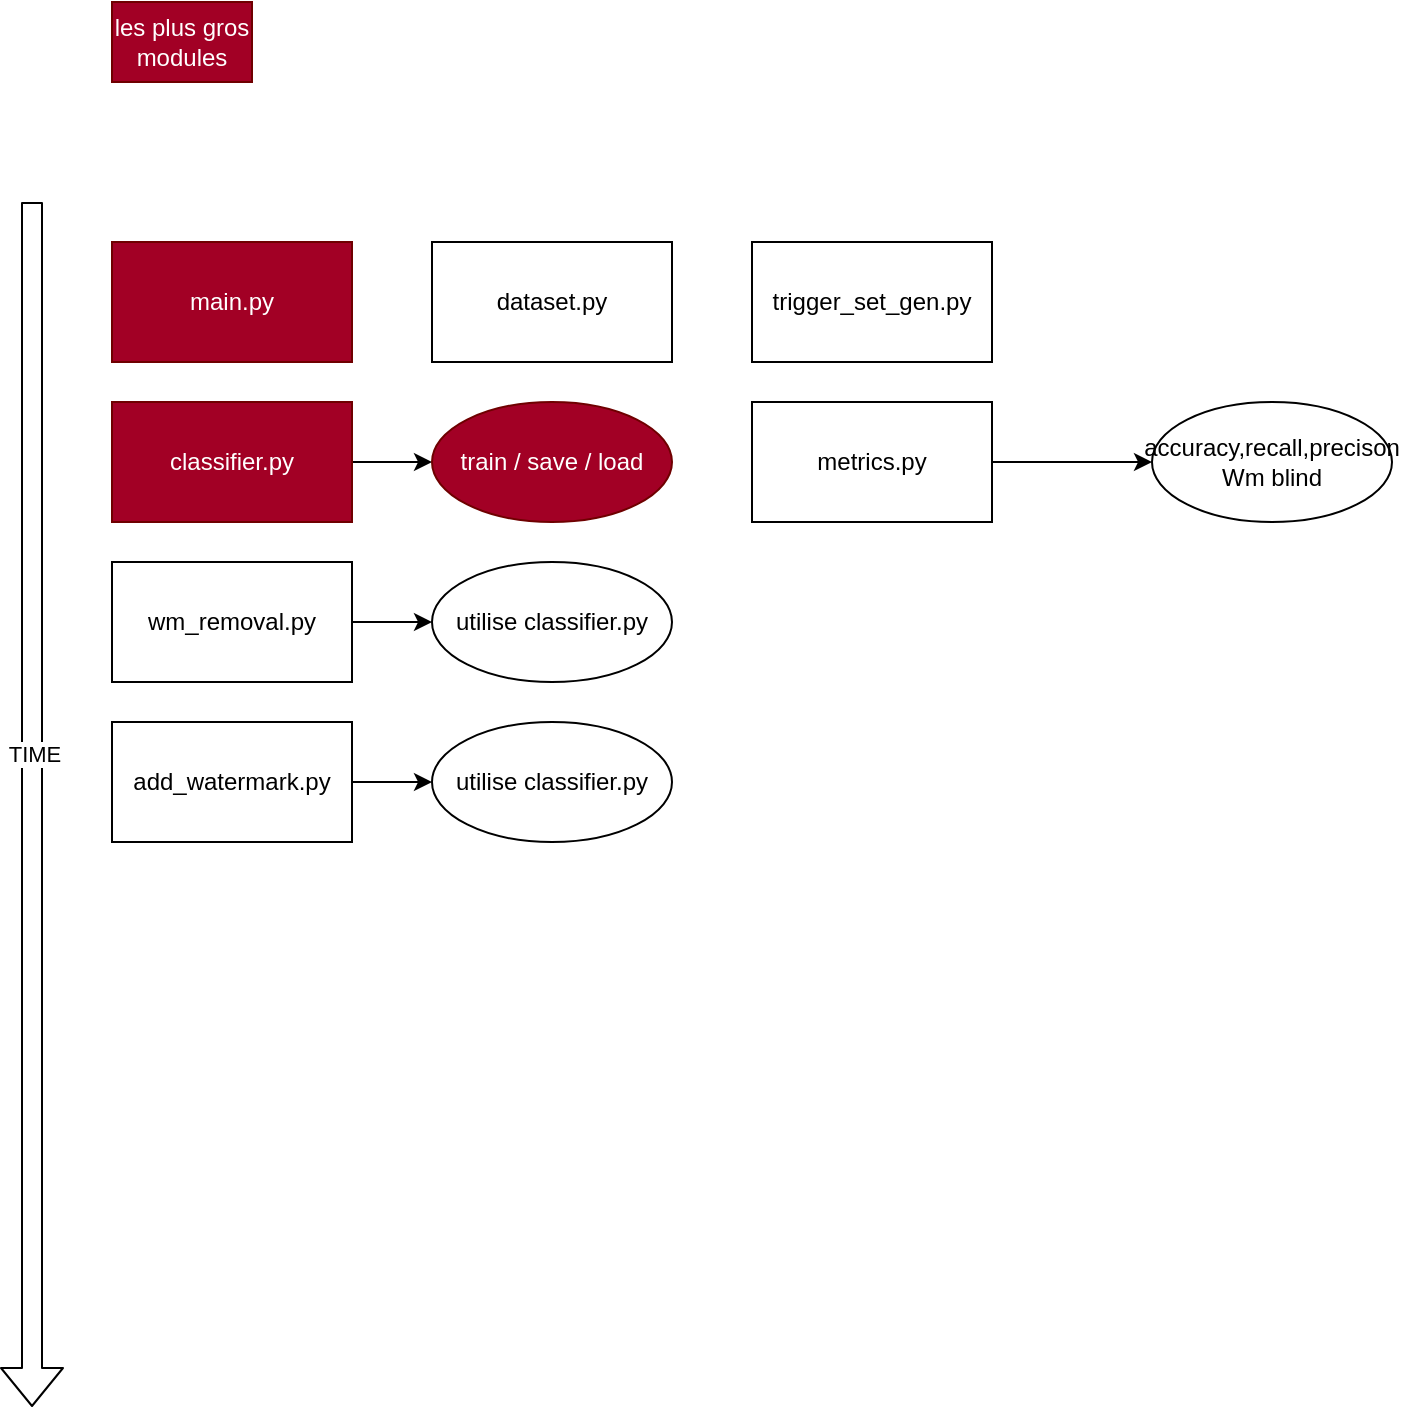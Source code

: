 <mxfile>
    <diagram id="WR0ObqXP6aZtpYeJShDP" name="all modules ">
        <mxGraphModel dx="803" dy="1814" grid="1" gridSize="10" guides="1" tooltips="1" connect="1" arrows="1" fold="1" page="1" pageScale="1" pageWidth="827" pageHeight="1169" math="0" shadow="0">
            <root>
                <mxCell id="rHv4roNPQmTXi6uVHW9a-0"/>
                <mxCell id="rHv4roNPQmTXi6uVHW9a-1" parent="rHv4roNPQmTXi6uVHW9a-0"/>
                <mxCell id="mi6ufLt7Jp8KVkmAymLU-6" value="" style="edgeStyle=none;html=1;" parent="rHv4roNPQmTXi6uVHW9a-1" source="3xj4Mi7buVi-y4vBwMNA-3" target="mi6ufLt7Jp8KVkmAymLU-5" edge="1">
                    <mxGeometry relative="1" as="geometry"/>
                </mxCell>
                <mxCell id="3xj4Mi7buVi-y4vBwMNA-3" value="wm_removal.py" style="rounded=0;whiteSpace=wrap;html=1;" parent="rHv4roNPQmTXi6uVHW9a-1" vertex="1">
                    <mxGeometry x="80" y="180" width="120" height="60" as="geometry"/>
                </mxCell>
                <mxCell id="mi6ufLt7Jp8KVkmAymLU-1" value="" style="edgeStyle=none;html=1;" parent="rHv4roNPQmTXi6uVHW9a-1" source="3xj4Mi7buVi-y4vBwMNA-4" target="mi6ufLt7Jp8KVkmAymLU-0" edge="1">
                    <mxGeometry relative="1" as="geometry"/>
                </mxCell>
                <mxCell id="3xj4Mi7buVi-y4vBwMNA-4" value="metrics.py" style="rounded=0;whiteSpace=wrap;html=1;" parent="rHv4roNPQmTXi6uVHW9a-1" vertex="1">
                    <mxGeometry x="400" y="100" width="120" height="60" as="geometry"/>
                </mxCell>
                <mxCell id="mi6ufLt7Jp8KVkmAymLU-3" value="" style="edgeStyle=none;html=1;" parent="rHv4roNPQmTXi6uVHW9a-1" source="3xj4Mi7buVi-y4vBwMNA-5" target="mi6ufLt7Jp8KVkmAymLU-2" edge="1">
                    <mxGeometry relative="1" as="geometry"/>
                </mxCell>
                <mxCell id="3xj4Mi7buVi-y4vBwMNA-5" value="classifier.py" style="rounded=0;whiteSpace=wrap;html=1;fillColor=#a20025;fontColor=#ffffff;strokeColor=#6F0000;" parent="rHv4roNPQmTXi6uVHW9a-1" vertex="1">
                    <mxGeometry x="80" y="100" width="120" height="60" as="geometry"/>
                </mxCell>
                <mxCell id="3xj4Mi7buVi-y4vBwMNA-6" value="trigger_set_gen.py" style="rounded=0;whiteSpace=wrap;html=1;" parent="rHv4roNPQmTXi6uVHW9a-1" vertex="1">
                    <mxGeometry x="400" y="20" width="120" height="60" as="geometry"/>
                </mxCell>
                <mxCell id="3xj4Mi7buVi-y4vBwMNA-7" value="dataset.py" style="rounded=0;whiteSpace=wrap;html=1;" parent="rHv4roNPQmTXi6uVHW9a-1" vertex="1">
                    <mxGeometry x="240" y="20" width="120" height="60" as="geometry"/>
                </mxCell>
                <mxCell id="3xj4Mi7buVi-y4vBwMNA-8" value="main.py" style="rounded=0;whiteSpace=wrap;html=1;fillColor=#a20025;fontColor=#ffffff;strokeColor=#6F0000;" parent="rHv4roNPQmTXi6uVHW9a-1" vertex="1">
                    <mxGeometry x="80" y="20" width="120" height="60" as="geometry"/>
                </mxCell>
                <mxCell id="3xj4Mi7buVi-y4vBwMNA-9" value="" style="shape=flexArrow;endArrow=classic;html=1;" parent="rHv4roNPQmTXi6uVHW9a-1" edge="1">
                    <mxGeometry width="50" height="50" relative="1" as="geometry">
                        <mxPoint x="40" as="sourcePoint"/>
                        <mxPoint x="40" y="602.5" as="targetPoint"/>
                    </mxGeometry>
                </mxCell>
                <mxCell id="3xj4Mi7buVi-y4vBwMNA-10" value="TIME" style="edgeLabel;html=1;align=center;verticalAlign=middle;resizable=0;points=[];" parent="3xj4Mi7buVi-y4vBwMNA-9" vertex="1" connectable="0">
                    <mxGeometry x="-0.084" y="1" relative="1" as="geometry">
                        <mxPoint as="offset"/>
                    </mxGeometry>
                </mxCell>
                <mxCell id="mi6ufLt7Jp8KVkmAymLU-0" value="accuracy,recall,precison&lt;br&gt;Wm blind" style="ellipse;whiteSpace=wrap;html=1;rounded=0;" parent="rHv4roNPQmTXi6uVHW9a-1" vertex="1">
                    <mxGeometry x="600" y="100" width="120" height="60" as="geometry"/>
                </mxCell>
                <mxCell id="mi6ufLt7Jp8KVkmAymLU-2" value="train / save / load" style="ellipse;whiteSpace=wrap;html=1;fillColor=#a20025;strokeColor=#6F0000;fontColor=#ffffff;rounded=0;" parent="rHv4roNPQmTXi6uVHW9a-1" vertex="1">
                    <mxGeometry x="240" y="100" width="120" height="60" as="geometry"/>
                </mxCell>
                <mxCell id="mi6ufLt7Jp8KVkmAymLU-4" value="les plus gros modules" style="rounded=0;whiteSpace=wrap;html=1;fillColor=#a20025;fontColor=#ffffff;strokeColor=#6F0000;" parent="rHv4roNPQmTXi6uVHW9a-1" vertex="1">
                    <mxGeometry x="80" y="-100" width="70" height="40" as="geometry"/>
                </mxCell>
                <mxCell id="mi6ufLt7Jp8KVkmAymLU-5" value="utilise classifier.py" style="ellipse;whiteSpace=wrap;html=1;rounded=0;" parent="rHv4roNPQmTXi6uVHW9a-1" vertex="1">
                    <mxGeometry x="240" y="180" width="120" height="60" as="geometry"/>
                </mxCell>
                <mxCell id="mi6ufLt7Jp8KVkmAymLU-7" value="" style="edgeStyle=none;html=1;" parent="rHv4roNPQmTXi6uVHW9a-1" source="mi6ufLt7Jp8KVkmAymLU-8" target="mi6ufLt7Jp8KVkmAymLU-9" edge="1">
                    <mxGeometry relative="1" as="geometry"/>
                </mxCell>
                <mxCell id="mi6ufLt7Jp8KVkmAymLU-8" value="add_watermark.py" style="rounded=0;whiteSpace=wrap;html=1;" parent="rHv4roNPQmTXi6uVHW9a-1" vertex="1">
                    <mxGeometry x="80" y="260" width="120" height="60" as="geometry"/>
                </mxCell>
                <mxCell id="mi6ufLt7Jp8KVkmAymLU-9" value="utilise classifier.py" style="ellipse;whiteSpace=wrap;html=1;rounded=0;" parent="rHv4roNPQmTXi6uVHW9a-1" vertex="1">
                    <mxGeometry x="240" y="260" width="120" height="60" as="geometry"/>
                </mxCell>
            </root>
        </mxGraphModel>
    </diagram>
    <diagram id="xEc6FxT3LsrSwKHamJ3u" name="main automata ">
        <mxGraphModel dx="788" dy="645" grid="1" gridSize="10" guides="1" tooltips="1" connect="1" arrows="1" fold="1" page="1" pageScale="1" pageWidth="827" pageHeight="1169" math="0" shadow="0">
            <root>
                <mxCell id="CAGpj0laClkHIxfo-RfI-0"/>
                <mxCell id="CAGpj0laClkHIxfo-RfI-1" parent="CAGpj0laClkHIxfo-RfI-0"/>
                <mxCell id="v2Jw0w8_lKJc6QblX5nT-2" value="" style="edgeStyle=none;html=1;" parent="CAGpj0laClkHIxfo-RfI-1" source="v2Jw0w8_lKJc6QblX5nT-0" target="v2Jw0w8_lKJc6QblX5nT-1" edge="1">
                    <mxGeometry relative="1" as="geometry"/>
                </mxCell>
                <mxCell id="v2Jw0w8_lKJc6QblX5nT-4" value="" style="edgeStyle=none;html=1;" parent="CAGpj0laClkHIxfo-RfI-1" source="v2Jw0w8_lKJc6QblX5nT-0" target="v2Jw0w8_lKJc6QblX5nT-3" edge="1">
                    <mxGeometry relative="1" as="geometry"/>
                </mxCell>
                <mxCell id="v2Jw0w8_lKJc6QblX5nT-0" value="start" style="rounded=0;whiteSpace=wrap;html=1;" parent="CAGpj0laClkHIxfo-RfI-1" vertex="1">
                    <mxGeometry x="260" y="30" width="120" height="60" as="geometry"/>
                </mxCell>
                <mxCell id="v2Jw0w8_lKJc6QblX5nT-6" style="edgeStyle=none;html=1;exitX=0.5;exitY=1;exitDx=0;exitDy=0;entryX=0.25;entryY=0;entryDx=0;entryDy=0;" parent="CAGpj0laClkHIxfo-RfI-1" source="v2Jw0w8_lKJc6QblX5nT-1" target="6xx2wgNng2PTZuW_z59i-4" edge="1">
                    <mxGeometry relative="1" as="geometry">
                        <mxPoint x="260" y="325" as="targetPoint"/>
                    </mxGeometry>
                </mxCell>
                <mxCell id="v2Jw0w8_lKJc6QblX5nT-1" value="saved model" style="rounded=0;whiteSpace=wrap;html=1;" parent="CAGpj0laClkHIxfo-RfI-1" vertex="1">
                    <mxGeometry x="120" y="180" width="120" height="60" as="geometry"/>
                </mxCell>
                <mxCell id="6xx2wgNng2PTZuW_z59i-3" style="edgeStyle=none;html=1;exitX=0.5;exitY=1;exitDx=0;exitDy=0;entryX=0.75;entryY=0;entryDx=0;entryDy=0;" parent="CAGpj0laClkHIxfo-RfI-1" source="v2Jw0w8_lKJc6QblX5nT-3" target="6xx2wgNng2PTZuW_z59i-4" edge="1">
                    <mxGeometry relative="1" as="geometry">
                        <mxPoint x="380" y="325" as="targetPoint"/>
                    </mxGeometry>
                </mxCell>
                <mxCell id="v2Jw0w8_lKJc6QblX5nT-3" value="train model" style="rounded=0;whiteSpace=wrap;html=1;" parent="CAGpj0laClkHIxfo-RfI-1" vertex="1">
                    <mxGeometry x="400" y="180" width="120" height="60" as="geometry"/>
                </mxCell>
                <mxCell id="6xx2wgNng2PTZuW_z59i-0" value="dataset&amp;nbsp;&lt;br&gt;hyperparams&amp;nbsp;" style="shape=note;whiteSpace=wrap;html=1;backgroundOutline=1;darkOpacity=0.05;size=19;" parent="CAGpj0laClkHIxfo-RfI-1" vertex="1">
                    <mxGeometry x="430" y="80" width="50" height="80" as="geometry"/>
                </mxCell>
                <mxCell id="6xx2wgNng2PTZuW_z59i-1" value="model" style="shape=note;whiteSpace=wrap;html=1;backgroundOutline=1;darkOpacity=0.05;size=16;" parent="CAGpj0laClkHIxfo-RfI-1" vertex="1">
                    <mxGeometry x="295" y="310" width="50" height="80" as="geometry"/>
                </mxCell>
                <mxCell id="6xx2wgNng2PTZuW_z59i-2" value="trigger set" style="shape=note;whiteSpace=wrap;html=1;backgroundOutline=1;darkOpacity=0.05;size=16;" parent="CAGpj0laClkHIxfo-RfI-1" vertex="1">
                    <mxGeometry x="510" y="80" width="50" height="80" as="geometry"/>
                </mxCell>
                <mxCell id="6xx2wgNng2PTZuW_z59i-20" style="edgeStyle=none;html=1;exitX=1;exitY=0.5;exitDx=0;exitDy=0;entryX=1;entryY=0.5;entryDx=0;entryDy=0;" parent="CAGpj0laClkHIxfo-RfI-1" source="6xx2wgNng2PTZuW_z59i-4" target="6xx2wgNng2PTZuW_z59i-9" edge="1">
                    <mxGeometry relative="1" as="geometry">
                        <Array as="points">
                            <mxPoint x="450" y="440"/>
                            <mxPoint x="450" y="580"/>
                        </Array>
                    </mxGeometry>
                </mxCell>
                <mxCell id="6xx2wgNng2PTZuW_z59i-4" value="Process ( remove WM, add WM, usecases)" style="whiteSpace=wrap;html=1;" parent="CAGpj0laClkHIxfo-RfI-1" vertex="1">
                    <mxGeometry x="260" y="410" width="120" height="60" as="geometry"/>
                </mxCell>
                <mxCell id="6xx2wgNng2PTZuW_z59i-8" value="trigger set" style="shape=note;whiteSpace=wrap;html=1;backgroundOutline=1;darkOpacity=0.05;size=19;" parent="CAGpj0laClkHIxfo-RfI-1" vertex="1">
                    <mxGeometry x="60" y="440" width="50" height="80" as="geometry"/>
                </mxCell>
                <mxCell id="6xx2wgNng2PTZuW_z59i-12" value="" style="edgeStyle=none;html=1;" parent="CAGpj0laClkHIxfo-RfI-1" source="6xx2wgNng2PTZuW_z59i-9" target="6xx2wgNng2PTZuW_z59i-11" edge="1">
                    <mxGeometry relative="1" as="geometry"/>
                </mxCell>
                <mxCell id="6xx2wgNng2PTZuW_z59i-21" style="edgeStyle=none;html=1;exitX=0;exitY=0.5;exitDx=0;exitDy=0;entryX=0;entryY=0.5;entryDx=0;entryDy=0;" parent="CAGpj0laClkHIxfo-RfI-1" source="6xx2wgNng2PTZuW_z59i-9" target="6xx2wgNng2PTZuW_z59i-4" edge="1">
                    <mxGeometry relative="1" as="geometry">
                        <Array as="points">
                            <mxPoint x="200" y="580"/>
                            <mxPoint x="200" y="440"/>
                        </Array>
                    </mxGeometry>
                </mxCell>
                <mxCell id="6xx2wgNng2PTZuW_z59i-9" value="analysis" style="whiteSpace=wrap;html=1;" parent="CAGpj0laClkHIxfo-RfI-1" vertex="1">
                    <mxGeometry x="260" y="550" width="120" height="60" as="geometry"/>
                </mxCell>
                <mxCell id="6xx2wgNng2PTZuW_z59i-11" value="display results of all steps" style="whiteSpace=wrap;html=1;" parent="CAGpj0laClkHIxfo-RfI-1" vertex="1">
                    <mxGeometry x="260" y="730" width="120" height="60" as="geometry"/>
                </mxCell>
                <mxCell id="6xx2wgNng2PTZuW_z59i-15" value="model database&lt;br&gt;retrieve their training data and trigger set type&amp;nbsp;" style="shape=note;whiteSpace=wrap;html=1;backgroundOutline=1;darkOpacity=0.05;" parent="CAGpj0laClkHIxfo-RfI-1" vertex="1">
                    <mxGeometry x="120" y="60" width="90" height="100" as="geometry"/>
                </mxCell>
                <mxCell id="6xx2wgNng2PTZuW_z59i-16" value="model" style="shape=note;whiteSpace=wrap;html=1;backgroundOutline=1;darkOpacity=0.05;size=16;" parent="CAGpj0laClkHIxfo-RfI-1" vertex="1">
                    <mxGeometry y="440" width="50" height="80" as="geometry"/>
                </mxCell>
                <mxCell id="6xx2wgNng2PTZuW_z59i-22" value="analysis&amp;nbsp;&lt;br&gt;queries" style="shape=note;whiteSpace=wrap;html=1;backgroundOutline=1;darkOpacity=0.05;size=16;" parent="CAGpj0laClkHIxfo-RfI-1" vertex="1">
                    <mxGeometry x="480" y="440" width="50" height="80" as="geometry"/>
                </mxCell>
                <mxCell id="6xx2wgNng2PTZuW_z59i-23" value="next process step" style="shape=note;whiteSpace=wrap;html=1;backgroundOutline=1;darkOpacity=0.05;size=16;" parent="CAGpj0laClkHIxfo-RfI-1" vertex="1">
                    <mxGeometry x="120" y="440" width="50" height="80" as="geometry"/>
                </mxCell>
                <mxCell id="_Bg1t6V2xzO7mVa8Ofw8-0" value="results" style="shape=note;whiteSpace=wrap;html=1;backgroundOutline=1;darkOpacity=0.05;size=16;" parent="CAGpj0laClkHIxfo-RfI-1" vertex="1">
                    <mxGeometry x="330" y="640" width="50" height="60" as="geometry"/>
                </mxCell>
            </root>
        </mxGraphModel>
    </diagram>
    <diagram id="U6X7hQHfdTprSrEPGeAv" name="main.py">
        <mxGraphModel dx="597" dy="645" grid="1" gridSize="10" guides="1" tooltips="1" connect="1" arrows="1" fold="1" page="1" pageScale="1" pageWidth="827" pageHeight="1169" math="0" shadow="0">
            <root>
                <mxCell id="pOEQ2zCZ6vTsnEXjUSsz-0"/>
                <mxCell id="pOEQ2zCZ6vTsnEXjUSsz-1" parent="pOEQ2zCZ6vTsnEXjUSsz-0"/>
                <mxCell id="2DnmC_7LV8axRIsiyOPU-0" value="main.py" style="swimlane;startSize=30;" parent="pOEQ2zCZ6vTsnEXjUSsz-1" vertex="1">
                    <mxGeometry x="70" y="110" width="580" height="920" as="geometry"/>
                </mxCell>
                <mxCell id="tkQsc2GpA0Aiju-NOox--0" value="func" style="rounded=0;whiteSpace=wrap;html=1;" parent="2DnmC_7LV8axRIsiyOPU-0" vertex="1">
                    <mxGeometry x="160" y="150" width="120" height="40" as="geometry"/>
                </mxCell>
                <mxCell id="2DnmC_7LV8axRIsiyOPU-1" value="" style="endArrow=classic;html=1;exitX=0;exitY=0.25;exitDx=0;exitDy=0;" parent="pOEQ2zCZ6vTsnEXjUSsz-1" source="tkQsc2GpA0Aiju-NOox--0" edge="1">
                    <mxGeometry width="50" height="50" relative="1" as="geometry">
                        <mxPoint x="170" y="310" as="sourcePoint"/>
                        <mxPoint x="20" y="240" as="targetPoint"/>
                    </mxGeometry>
                </mxCell>
                <mxCell id="2DnmC_7LV8axRIsiyOPU-2" value="dataset.py" style="edgeLabel;html=1;align=center;verticalAlign=middle;resizable=0;points=[];" parent="2DnmC_7LV8axRIsiyOPU-1" vertex="1" connectable="0">
                    <mxGeometry x="0.518" y="2" relative="1" as="geometry">
                        <mxPoint as="offset"/>
                    </mxGeometry>
                </mxCell>
            </root>
        </mxGraphModel>
    </diagram>
    <diagram id="HN0nKBKzkBF_XGcx-pBN" name="code">
        <mxGraphModel dx="788" dy="645" grid="1" gridSize="10" guides="1" tooltips="1" connect="1" arrows="1" fold="1" page="1" pageScale="1" pageWidth="827" pageHeight="1169" math="0" shadow="0">
            <root>
                <mxCell id="xT4yKmNG7wSke5u6V_xv-0"/>
                <mxCell id="xT4yKmNG7wSke5u6V_xv-1" parent="xT4yKmNG7wSke5u6V_xv-0"/>
            </root>
        </mxGraphModel>
    </diagram>
    <diagram id="Tc42tWGeNGbFLpP5cw0M" name="design">
        <mxGraphModel dx="863" dy="1812" grid="1" gridSize="10" guides="1" tooltips="1" connect="1" arrows="1" fold="1" page="1" pageScale="1" pageWidth="827" pageHeight="1169" math="0" shadow="0">
            <root>
                <mxCell id="0"/>
                <mxCell id="1" parent="0"/>
                <mxCell id="12" value="new.py" style="swimlane;startSize=30;" parent="1" vertex="1">
                    <mxGeometry x="150" y="180" width="380" height="340" as="geometry"/>
                </mxCell>
                <mxCell id="73" style="edgeStyle=none;html=1;exitX=1;exitY=0;exitDx=0;exitDy=27.5;exitPerimeter=0;entryX=0.007;entryY=0.072;entryDx=0;entryDy=0;entryPerimeter=0;" parent="12" source="14" target="17" edge="1">
                    <mxGeometry relative="1" as="geometry"/>
                </mxCell>
                <mxCell id="14" value="data on disk" style="shape=cylinder3;whiteSpace=wrap;html=1;boundedLbl=1;backgroundOutline=1;size=15;fillColor=#1ba1e2;fontColor=#ffffff;strokeColor=#006EAF;" parent="12" vertex="1">
                    <mxGeometry x="20" y="40" width="60" height="80" as="geometry"/>
                </mxCell>
                <mxCell id="17" value="new.func1" style="swimlane;fontStyle=0;childLayout=stackLayout;horizontal=1;startSize=30;horizontalStack=0;resizeParent=1;resizeParentMax=0;resizeLast=0;collapsible=1;marginBottom=0;" parent="12" vertex="1">
                    <mxGeometry x="110" y="40" width="120" height="210" as="geometry">
                        <mxRectangle x="110" y="40" width="80" height="30" as="alternateBounds"/>
                    </mxGeometry>
                </mxCell>
                <mxCell id="18" value="Input :" style="text;strokeColor=none;fillColor=none;align=left;verticalAlign=middle;spacingLeft=4;spacingRight=4;overflow=hidden;points=[[0,0.5],[1,0.5]];portConstraint=eastwest;rotatable=0;" parent="17" vertex="1">
                    <mxGeometry y="30" width="120" height="30" as="geometry"/>
                </mxCell>
                <mxCell id="56" value="#1, int this, list that" style="text;html=1;strokeColor=none;fillColor=none;align=center;verticalAlign=middle;whiteSpace=wrap;rounded=0;" parent="17" vertex="1">
                    <mxGeometry y="60" width="120" height="30" as="geometry"/>
                </mxCell>
                <mxCell id="19" value="Output:" style="text;strokeColor=none;fillColor=none;align=left;verticalAlign=middle;spacingLeft=4;spacingRight=4;overflow=hidden;points=[[0,0.5],[1,0.5]];portConstraint=eastwest;rotatable=0;" parent="17" vertex="1">
                    <mxGeometry y="90" width="120" height="30" as="geometry"/>
                </mxCell>
                <mxCell id="57" value="dict those" style="text;html=1;strokeColor=none;fillColor=none;align=center;verticalAlign=middle;whiteSpace=wrap;rounded=0;" parent="17" vertex="1">
                    <mxGeometry y="120" width="120" height="30" as="geometry"/>
                </mxCell>
                <mxCell id="20" value="Details: " style="text;strokeColor=none;fillColor=none;align=left;verticalAlign=middle;spacingLeft=4;spacingRight=4;overflow=hidden;points=[[0,0.5],[1,0.5]];portConstraint=eastwest;rotatable=0;" parent="17" vertex="1">
                    <mxGeometry y="150" width="120" height="30" as="geometry"/>
                </mxCell>
                <mxCell id="58" value="Blabla" style="text;html=1;strokeColor=none;fillColor=none;align=center;verticalAlign=middle;whiteSpace=wrap;rounded=0;" parent="17" vertex="1">
                    <mxGeometry y="180" width="120" height="30" as="geometry"/>
                </mxCell>
                <mxCell id="60" value="data instanciated" style="shape=cylinder3;whiteSpace=wrap;html=1;boundedLbl=1;backgroundOutline=1;size=15;fillColor=#d80073;fontColor=#ffffff;strokeColor=#A50040;" parent="12" vertex="1">
                    <mxGeometry x="20" y="140" width="60" height="80" as="geometry"/>
                </mxCell>
                <mxCell id="75" value="EXAMPLE&lt;br&gt;PARAMS&lt;br&gt;#1&lt;span style=&quot;color: rgba(0 , 0 , 0 , 0) ; font-family: monospace ; font-size: 0px ; font-weight: 400&quot;&gt;%3CmxGraphModel%3E%3Croot%3E%3CmxCell%20id%3D%220%22%2F%3E%3CmxCell%20id%3D%221%22%20parent%3D%220%22%2F%3E%3CmxCell%20id%3D%222%22%20value%3D%22new.py%22%20style%3D%22swimlane%3BstartSize%3D30%3B%22%20vertex%3D%221%22%20parent%3D%221%22%3E%3CmxGeometry%20x%3D%22160%22%20y%3D%22190%22%20width%3D%22240%22%20height%3D%22250%22%20as%3D%22geometry%22%2F%3E%3C%2FmxCell%3E%3CmxCell%20id%3D%223%22%20value%3D%22data%20on%20disk%22%20style%3D%22shape%3Dcylinder3%3BwhiteSpace%3Dwrap%3Bhtml%3D1%3BboundedLbl%3D1%3BbackgroundOutline%3D1%3Bsize%3D15%3BfillColor%3D%231ba1e2%3BfontColor%3D%23ffffff%3BstrokeColor%3D%23006EAF%3B%22%20vertex%3D%221%22%20parent%3D%222%22%3E%3CmxGeometry%20x%3D%2220%22%20y%3D%2240%22%20width%3D%2260%22%20height%3D%2280%22%20as%3D%22geometry%22%2F%3E%3C%2FmxCell%3E%3CmxCell%20id%3D%224%22%20value%3D%22new.func1%22%20style%3D%22swimlane%3BfontStyle%3D0%3BchildLayout%3DstackLayout%3Bhorizontal%3D1%3BstartSize%3D30%3BhorizontalStack%3D0%3BresizeParent%3D1%3BresizeParentMax%3D0%3BresizeLast%3D0%3Bcollapsible%3D1%3BmarginBottom%3D0%3B%22%20vertex%3D%221%22%20collapsed%3D%221%22%20parent%3D%222%22%3E%3CmxGeometry%20x%3D%22110%22%20y%3D%2240%22%20width%3D%2280%22%20height%3D%2230%22%20as%3D%22geometry%22%3E%3CmxRectangle%20x%3D%22110%22%20y%3D%2240%22%20width%3D%22120%22%20height%3D%22210%22%20as%3D%22alternateBounds%22%2F%3E%3C%2FmxGeometry%3E%3C%2FmxCell%3E%3CmxCell%20id%3D%225%22%20value%3D%22Input%20%3A%22%20style%3D%22text%3BstrokeColor%3Dnone%3BfillColor%3Dnone%3Balign%3Dleft%3BverticalAlign%3Dmiddle%3BspacingLeft%3D4%3BspacingRight%3D4%3Boverflow%3Dhidden%3Bpoints%3D%5B%5B0%2C0.5%5D%2C%5B1%2C0.5%5D%5D%3BportConstraint%3Deastwest%3Brotatable%3D0%3B%22%20vertex%3D%221%22%20parent%3D%224%22%3E%3CmxGeometry%20y%3D%2230%22%20width%3D%2280%22%20height%3D%2230%22%20as%3D%22geometry%22%2F%3E%3C%2FmxCell%3E%3CmxCell%20id%3D%226%22%20value%3D%22Text%22%20style%3D%22text%3Bhtml%3D1%3BstrokeColor%3Dnone%3BfillColor%3Dnone%3Balign%3Dcenter%3BverticalAlign%3Dmiddle%3BwhiteSpace%3Dwrap%3Brounded%3D0%3B%22%20vertex%3D%221%22%20parent%3D%224%22%3E%3CmxGeometry%20y%3D%2260%22%20width%3D%2280%22%20height%3D%2230%22%20as%3D%22geometry%22%2F%3E%3C%2FmxCell%3E%3CmxCell%20id%3D%227%22%20value%3D%22Output%3A%22%20style%3D%22text%3BstrokeColor%3Dnone%3BfillColor%3Dnone%3Balign%3Dleft%3BverticalAlign%3Dmiddle%3BspacingLeft%3D4%3BspacingRight%3D4%3Boverflow%3Dhidden%3Bpoints%3D%5B%5B0%2C0.5%5D%2C%5B1%2C0.5%5D%5D%3BportConstraint%3Deastwest%3Brotatable%3D0%3B%22%20vertex%3D%221%22%20parent%3D%224%22%3E%3CmxGeometry%20y%3D%2290%22%20width%3D%2280%22%20height%3D%2230%22%20as%3D%22geometry%22%2F%3E%3C%2FmxCell%3E%3CmxCell%20id%3D%228%22%20value%3D%22Text%22%20style%3D%22text%3Bhtml%3D1%3BstrokeColor%3Dnone%3BfillColor%3Dnone%3Balign%3Dcenter%3BverticalAlign%3Dmiddle%3BwhiteSpace%3Dwrap%3Brounded%3D0%3B%22%20vertex%3D%221%22%20parent%3D%224%22%3E%3CmxGeometry%20y%3D%22120%22%20width%3D%2280%22%20height%3D%2230%22%20as%3D%22geometry%22%2F%3E%3C%2FmxCell%3E%3CmxCell%20id%3D%229%22%20value%3D%22Details%3A%C2%A0%22%20style%3D%22text%3BstrokeColor%3Dnone%3BfillColor%3Dnone%3Balign%3Dleft%3BverticalAlign%3Dmiddle%3BspacingLeft%3D4%3BspacingRight%3D4%3Boverflow%3Dhidden%3Bpoints%3D%5B%5B0%2C0.5%5D%2C%5B1%2C0.5%5D%5D%3BportConstraint%3Deastwest%3Brotatable%3D0%3B%22%20vertex%3D%221%22%20parent%3D%224%22%3E%3CmxGeometry%20y%3D%22150%22%20width%3D%2280%22%20height%3D%2230%22%20as%3D%22geometry%22%2F%3E%3C%2FmxCell%3E%3CmxCell%20id%3D%2210%22%20value%3D%22Text%22%20style%3D%22text%3Bhtml%3D1%3BstrokeColor%3Dnone%3BfillColor%3Dnone%3Balign%3Dcenter%3BverticalAlign%3Dmiddle%3BwhiteSpace%3Dwrap%3Brounded%3D0%3B%22%20vertex%3D%221%22%20parent%3D%224%22%3E%3CmxGeometry%20y%3D%22180%22%20width%3D%2280%22%20height%3D%2230%22%20as%3D%22geometry%22%2F%3E%3C%2FmxCell%3E%3CmxCell%20id%3D%2211%22%20value%3D%22data%20instanciated%22%20style%3D%22shape%3Dcylinder3%3BwhiteSpace%3Dwrap%3Bhtml%3D1%3BboundedLbl%3D1%3BbackgroundOutline%3D1%3Bsize%3D15%3BfillColor%3D%23d80073%3BfontColor%3D%23ffffff%3BstrokeColor%3D%23A50040%3B%22%20vertex%3D%221%22%20parent%3D%222%22%3E%3CmxGeometry%20x%3D%2220%22%20y%3D%22140%22%20width%3D%2260%22%20height%3D%2280%22%20as%3D%22geometry%22%2F%3E%3C%2FmxCell%3E%3C%2Froot%3E%3C%2FmxGraphModel%3E&lt;/span&gt;" style="shape=note;whiteSpace=wrap;html=1;backgroundOutline=1;darkOpacity=0.05;fillColor=#76608a;strokeColor=#432D57;fontColor=#ffffff;fontStyle=1" parent="12" vertex="1">
                    <mxGeometry x="20" y="230" width="80" height="90" as="geometry"/>
                </mxCell>
                <mxCell id="81" value="new.func2" style="swimlane;fontStyle=0;childLayout=stackLayout;horizontal=1;startSize=30;horizontalStack=0;resizeParent=1;resizeParentMax=0;resizeLast=0;collapsible=1;marginBottom=0;" parent="12" vertex="1">
                    <mxGeometry x="240" y="40" width="120" height="210" as="geometry">
                        <mxRectangle x="110" y="40" width="80" height="30" as="alternateBounds"/>
                    </mxGeometry>
                </mxCell>
                <mxCell id="82" value="Input :" style="text;strokeColor=none;fillColor=none;align=left;verticalAlign=middle;spacingLeft=4;spacingRight=4;overflow=hidden;points=[[0,0.5],[1,0.5]];portConstraint=eastwest;rotatable=0;" parent="81" vertex="1">
                    <mxGeometry y="30" width="120" height="30" as="geometry"/>
                </mxCell>
                <mxCell id="83" value="#1, int this, list that" style="text;html=1;strokeColor=none;fillColor=none;align=center;verticalAlign=middle;whiteSpace=wrap;rounded=0;" parent="81" vertex="1">
                    <mxGeometry y="60" width="120" height="30" as="geometry"/>
                </mxCell>
                <mxCell id="84" value="Output:" style="text;strokeColor=none;fillColor=none;align=left;verticalAlign=middle;spacingLeft=4;spacingRight=4;overflow=hidden;points=[[0,0.5],[1,0.5]];portConstraint=eastwest;rotatable=0;" parent="81" vertex="1">
                    <mxGeometry y="90" width="120" height="30" as="geometry"/>
                </mxCell>
                <mxCell id="85" value="dict those" style="text;html=1;strokeColor=none;fillColor=none;align=center;verticalAlign=middle;whiteSpace=wrap;rounded=0;" parent="81" vertex="1">
                    <mxGeometry y="120" width="120" height="30" as="geometry"/>
                </mxCell>
                <mxCell id="86" value="Details: " style="text;strokeColor=none;fillColor=none;align=left;verticalAlign=middle;spacingLeft=4;spacingRight=4;overflow=hidden;points=[[0,0.5],[1,0.5]];portConstraint=eastwest;rotatable=0;" parent="81" vertex="1">
                    <mxGeometry y="150" width="120" height="30" as="geometry"/>
                </mxCell>
                <mxCell id="87" value="Blabla" style="text;html=1;strokeColor=none;fillColor=none;align=center;verticalAlign=middle;whiteSpace=wrap;rounded=0;" parent="81" vertex="1">
                    <mxGeometry y="180" width="120" height="30" as="geometry"/>
                </mxCell>
                <mxCell id="61" value="new2.py" style="swimlane;startSize=30;" parent="1" vertex="1">
                    <mxGeometry x="720" y="-50" width="240" height="250" as="geometry">
                        <mxRectangle x="570" y="70" width="80" height="30" as="alternateBounds"/>
                    </mxGeometry>
                </mxCell>
                <mxCell id="62" value="data on disk" style="shape=cylinder3;whiteSpace=wrap;html=1;boundedLbl=1;backgroundOutline=1;size=15;fillColor=#1ba1e2;fontColor=#ffffff;strokeColor=#006EAF;" parent="61" vertex="1">
                    <mxGeometry x="20" y="40" width="60" height="80" as="geometry"/>
                </mxCell>
                <mxCell id="63" value="new2.func1" style="swimlane;fontStyle=0;childLayout=stackLayout;horizontal=1;startSize=30;horizontalStack=0;resizeParent=1;resizeParentMax=0;resizeLast=0;collapsible=1;marginBottom=0;" parent="61" vertex="1">
                    <mxGeometry x="110" y="40" width="120" height="210" as="geometry">
                        <mxRectangle x="110" y="40" width="80" height="30" as="alternateBounds"/>
                    </mxGeometry>
                </mxCell>
                <mxCell id="64" value="Input :" style="text;strokeColor=none;fillColor=none;align=left;verticalAlign=middle;spacingLeft=4;spacingRight=4;overflow=hidden;points=[[0,0.5],[1,0.5]];portConstraint=eastwest;rotatable=0;" parent="63" vertex="1">
                    <mxGeometry y="30" width="120" height="30" as="geometry"/>
                </mxCell>
                <mxCell id="65" value="#1, int this, list that" style="text;html=1;strokeColor=none;fillColor=none;align=center;verticalAlign=middle;whiteSpace=wrap;rounded=0;" parent="63" vertex="1">
                    <mxGeometry y="60" width="120" height="30" as="geometry"/>
                </mxCell>
                <mxCell id="66" value="Output:" style="text;strokeColor=none;fillColor=none;align=left;verticalAlign=middle;spacingLeft=4;spacingRight=4;overflow=hidden;points=[[0,0.5],[1,0.5]];portConstraint=eastwest;rotatable=0;" parent="63" vertex="1">
                    <mxGeometry y="90" width="120" height="30" as="geometry"/>
                </mxCell>
                <mxCell id="67" value="dict those" style="text;html=1;strokeColor=none;fillColor=none;align=center;verticalAlign=middle;whiteSpace=wrap;rounded=0;" parent="63" vertex="1">
                    <mxGeometry y="120" width="120" height="30" as="geometry"/>
                </mxCell>
                <mxCell id="68" value="Details: " style="text;strokeColor=none;fillColor=none;align=left;verticalAlign=middle;spacingLeft=4;spacingRight=4;overflow=hidden;points=[[0,0.5],[1,0.5]];portConstraint=eastwest;rotatable=0;" parent="63" vertex="1">
                    <mxGeometry y="150" width="120" height="30" as="geometry"/>
                </mxCell>
                <mxCell id="69" value="Does nothing" style="text;html=1;strokeColor=none;fillColor=none;align=center;verticalAlign=middle;whiteSpace=wrap;rounded=0;" parent="63" vertex="1">
                    <mxGeometry y="180" width="120" height="30" as="geometry"/>
                </mxCell>
                <mxCell id="70" value="data instanciated" style="shape=cylinder3;whiteSpace=wrap;html=1;boundedLbl=1;backgroundOutline=1;size=15;fillColor=#d80073;fontColor=#ffffff;strokeColor=#A50040;" parent="61" vertex="1">
                    <mxGeometry x="20" y="140" width="60" height="80" as="geometry"/>
                </mxCell>
                <mxCell id="72" style="edgeStyle=none;html=1;exitX=1.008;exitY=0.082;exitDx=0;exitDy=0;entryX=0;entryY=0.5;entryDx=0;entryDy=0;exitPerimeter=0;" parent="1" source="17" target="63" edge="1">
                    <mxGeometry relative="1" as="geometry"/>
                </mxCell>
                <mxCell id="74" value="what do i ask ?" style="edgeLabel;html=1;align=center;verticalAlign=middle;resizable=0;points=[];container=0;" parent="72" vertex="1" connectable="0">
                    <mxGeometry x="-0.405" y="1" relative="1" as="geometry">
                        <mxPoint x="42" y="-13" as="offset"/>
                    </mxGeometry>
                </mxCell>
            </root>
        </mxGraphModel>
    </diagram>
</mxfile>